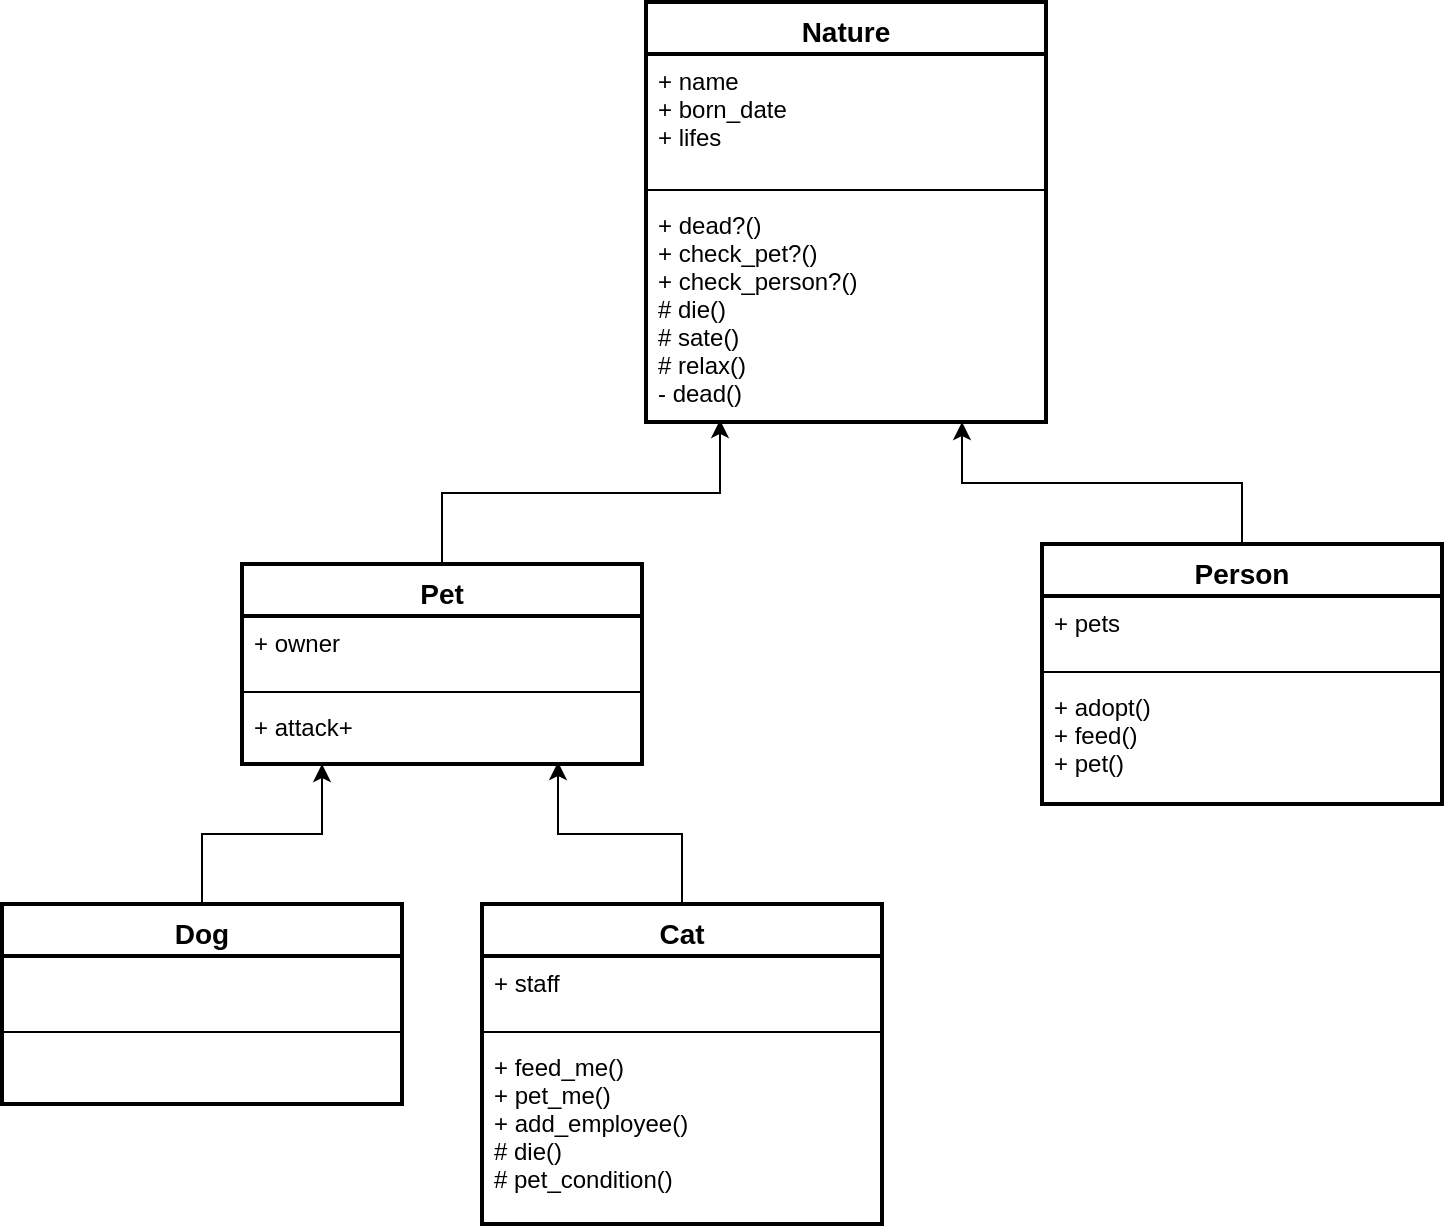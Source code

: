 <mxfile version="12.2.9" type="device" pages="1"><diagram name="Page-1" id="c4acf3e9-155e-7222-9cf6-157b1a14988f"><mxGraphModel dx="2403" dy="918" grid="1" gridSize="10" guides="1" tooltips="1" connect="1" arrows="1" fold="1" page="1" pageScale="1" pageWidth="850" pageHeight="1100" background="#ffffff" math="0" shadow="0"><root><mxCell id="0"/><mxCell id="1" parent="0"/><mxCell id="dPhpxuenO0eas6YknIqI-36" value="Nature" style="swimlane;fontStyle=1;align=center;verticalAlign=top;childLayout=stackLayout;horizontal=1;startSize=26;horizontalStack=0;resizeParent=1;resizeParentMax=0;resizeLast=0;collapsible=1;marginBottom=0;labelBackgroundColor=none;strokeWidth=2;fillColor=none;fontFamily=Helvetica;fontSize=14;" parent="1" vertex="1"><mxGeometry x="322" y="69" width="200" height="210" as="geometry"/></mxCell><mxCell id="dPhpxuenO0eas6YknIqI-37" value="+ name&#10;+ born_date&#10;+ lifes" style="text;strokeColor=none;fillColor=none;align=left;verticalAlign=top;spacingLeft=4;spacingRight=4;overflow=hidden;rotatable=0;points=[[0,0.5],[1,0.5]];portConstraint=eastwest;" parent="dPhpxuenO0eas6YknIqI-36" vertex="1"><mxGeometry y="26" width="200" height="64" as="geometry"/></mxCell><mxCell id="dPhpxuenO0eas6YknIqI-38" value="" style="line;strokeWidth=1;fillColor=none;align=left;verticalAlign=middle;spacingTop=-1;spacingLeft=3;spacingRight=3;rotatable=0;labelPosition=right;points=[];portConstraint=eastwest;" parent="dPhpxuenO0eas6YknIqI-36" vertex="1"><mxGeometry y="90" width="200" height="8" as="geometry"/></mxCell><mxCell id="dPhpxuenO0eas6YknIqI-39" value="+ dead?()&#10;+ check_pet?()&#10;+ check_person?()&#10;# die()&#10;# sate()&#10;# relax()&#10;- dead()" style="text;strokeColor=none;fillColor=none;align=left;verticalAlign=top;spacingLeft=4;spacingRight=4;overflow=hidden;rotatable=0;points=[[0,0.5],[1,0.5]];portConstraint=eastwest;" parent="dPhpxuenO0eas6YknIqI-36" vertex="1"><mxGeometry y="98" width="200" height="112" as="geometry"/></mxCell><mxCell id="IWXWbfh1i16H-sAPIYDh-5" style="edgeStyle=orthogonalEdgeStyle;rounded=0;orthogonalLoop=1;jettySize=auto;html=1;entryX=0.79;entryY=1;entryDx=0;entryDy=0;entryPerimeter=0;" edge="1" parent="1" source="IWXWbfh1i16H-sAPIYDh-1" target="dPhpxuenO0eas6YknIqI-39"><mxGeometry relative="1" as="geometry"/></mxCell><mxCell id="IWXWbfh1i16H-sAPIYDh-1" value="Person" style="swimlane;fontStyle=1;align=center;verticalAlign=top;childLayout=stackLayout;horizontal=1;startSize=26;horizontalStack=0;resizeParent=1;resizeParentMax=0;resizeLast=0;collapsible=1;marginBottom=0;labelBackgroundColor=none;strokeWidth=2;fillColor=none;fontFamily=Helvetica;fontSize=14;" vertex="1" parent="1"><mxGeometry x="520" y="340" width="200" height="130" as="geometry"/></mxCell><mxCell id="IWXWbfh1i16H-sAPIYDh-2" value="+ pets" style="text;strokeColor=none;fillColor=none;align=left;verticalAlign=top;spacingLeft=4;spacingRight=4;overflow=hidden;rotatable=0;points=[[0,0.5],[1,0.5]];portConstraint=eastwest;" vertex="1" parent="IWXWbfh1i16H-sAPIYDh-1"><mxGeometry y="26" width="200" height="34" as="geometry"/></mxCell><mxCell id="IWXWbfh1i16H-sAPIYDh-3" value="" style="line;strokeWidth=1;fillColor=none;align=left;verticalAlign=middle;spacingTop=-1;spacingLeft=3;spacingRight=3;rotatable=0;labelPosition=right;points=[];portConstraint=eastwest;" vertex="1" parent="IWXWbfh1i16H-sAPIYDh-1"><mxGeometry y="60" width="200" height="8" as="geometry"/></mxCell><mxCell id="IWXWbfh1i16H-sAPIYDh-4" value="+ adopt()&#10;+ feed()&#10;+ pet()" style="text;strokeColor=none;fillColor=none;align=left;verticalAlign=top;spacingLeft=4;spacingRight=4;overflow=hidden;rotatable=0;points=[[0,0.5],[1,0.5]];portConstraint=eastwest;" vertex="1" parent="IWXWbfh1i16H-sAPIYDh-1"><mxGeometry y="68" width="200" height="62" as="geometry"/></mxCell><mxCell id="IWXWbfh1i16H-sAPIYDh-10" style="edgeStyle=orthogonalEdgeStyle;rounded=0;orthogonalLoop=1;jettySize=auto;html=1;entryX=0.185;entryY=0.991;entryDx=0;entryDy=0;entryPerimeter=0;" edge="1" parent="1" source="IWXWbfh1i16H-sAPIYDh-6" target="dPhpxuenO0eas6YknIqI-39"><mxGeometry relative="1" as="geometry"/></mxCell><mxCell id="IWXWbfh1i16H-sAPIYDh-6" value="Pet" style="swimlane;fontStyle=1;align=center;verticalAlign=top;childLayout=stackLayout;horizontal=1;startSize=26;horizontalStack=0;resizeParent=1;resizeParentMax=0;resizeLast=0;collapsible=1;marginBottom=0;labelBackgroundColor=none;strokeWidth=2;fillColor=none;fontFamily=Helvetica;fontSize=14;" vertex="1" parent="1"><mxGeometry x="120" y="350" width="200" height="100" as="geometry"/></mxCell><mxCell id="IWXWbfh1i16H-sAPIYDh-7" value="+ owner" style="text;strokeColor=none;fillColor=none;align=left;verticalAlign=top;spacingLeft=4;spacingRight=4;overflow=hidden;rotatable=0;points=[[0,0.5],[1,0.5]];portConstraint=eastwest;" vertex="1" parent="IWXWbfh1i16H-sAPIYDh-6"><mxGeometry y="26" width="200" height="34" as="geometry"/></mxCell><mxCell id="IWXWbfh1i16H-sAPIYDh-8" value="" style="line;strokeWidth=1;fillColor=none;align=left;verticalAlign=middle;spacingTop=-1;spacingLeft=3;spacingRight=3;rotatable=0;labelPosition=right;points=[];portConstraint=eastwest;" vertex="1" parent="IWXWbfh1i16H-sAPIYDh-6"><mxGeometry y="60" width="200" height="8" as="geometry"/></mxCell><mxCell id="IWXWbfh1i16H-sAPIYDh-9" value="+ attack+" style="text;strokeColor=none;fillColor=none;align=left;verticalAlign=top;spacingLeft=4;spacingRight=4;overflow=hidden;rotatable=0;points=[[0,0.5],[1,0.5]];portConstraint=eastwest;" vertex="1" parent="IWXWbfh1i16H-sAPIYDh-6"><mxGeometry y="68" width="200" height="32" as="geometry"/></mxCell><mxCell id="IWXWbfh1i16H-sAPIYDh-15" style="edgeStyle=orthogonalEdgeStyle;rounded=0;orthogonalLoop=1;jettySize=auto;html=1;entryX=0.2;entryY=1;entryDx=0;entryDy=0;entryPerimeter=0;" edge="1" parent="1" source="IWXWbfh1i16H-sAPIYDh-11" target="IWXWbfh1i16H-sAPIYDh-9"><mxGeometry relative="1" as="geometry"/></mxCell><mxCell id="IWXWbfh1i16H-sAPIYDh-11" value="Dog" style="swimlane;fontStyle=1;align=center;verticalAlign=top;childLayout=stackLayout;horizontal=1;startSize=26;horizontalStack=0;resizeParent=1;resizeParentMax=0;resizeLast=0;collapsible=1;marginBottom=0;labelBackgroundColor=none;strokeWidth=2;fillColor=none;fontFamily=Helvetica;fontSize=14;" vertex="1" parent="1"><mxGeometry y="520" width="200" height="100" as="geometry"/></mxCell><mxCell id="IWXWbfh1i16H-sAPIYDh-12" value=" " style="text;strokeColor=none;fillColor=none;align=left;verticalAlign=top;spacingLeft=4;spacingRight=4;overflow=hidden;rotatable=0;points=[[0,0.5],[1,0.5]];portConstraint=eastwest;" vertex="1" parent="IWXWbfh1i16H-sAPIYDh-11"><mxGeometry y="26" width="200" height="34" as="geometry"/></mxCell><mxCell id="IWXWbfh1i16H-sAPIYDh-13" value="" style="line;strokeWidth=1;fillColor=none;align=left;verticalAlign=middle;spacingTop=-1;spacingLeft=3;spacingRight=3;rotatable=0;labelPosition=right;points=[];portConstraint=eastwest;" vertex="1" parent="IWXWbfh1i16H-sAPIYDh-11"><mxGeometry y="60" width="200" height="8" as="geometry"/></mxCell><mxCell id="IWXWbfh1i16H-sAPIYDh-14" value=" " style="text;strokeColor=none;fillColor=none;align=left;verticalAlign=top;spacingLeft=4;spacingRight=4;overflow=hidden;rotatable=0;points=[[0,0.5],[1,0.5]];portConstraint=eastwest;" vertex="1" parent="IWXWbfh1i16H-sAPIYDh-11"><mxGeometry y="68" width="200" height="32" as="geometry"/></mxCell><mxCell id="IWXWbfh1i16H-sAPIYDh-21" style="edgeStyle=orthogonalEdgeStyle;rounded=0;orthogonalLoop=1;jettySize=auto;html=1;entryX=0.79;entryY=0.969;entryDx=0;entryDy=0;entryPerimeter=0;" edge="1" parent="1" source="IWXWbfh1i16H-sAPIYDh-16" target="IWXWbfh1i16H-sAPIYDh-9"><mxGeometry relative="1" as="geometry"/></mxCell><mxCell id="IWXWbfh1i16H-sAPIYDh-16" value="Cat" style="swimlane;fontStyle=1;align=center;verticalAlign=top;childLayout=stackLayout;horizontal=1;startSize=26;horizontalStack=0;resizeParent=1;resizeParentMax=0;resizeLast=0;collapsible=1;marginBottom=0;labelBackgroundColor=none;strokeWidth=2;fillColor=none;fontFamily=Helvetica;fontSize=14;" vertex="1" parent="1"><mxGeometry x="240" y="520" width="200" height="160" as="geometry"/></mxCell><mxCell id="IWXWbfh1i16H-sAPIYDh-17" value="+ staff" style="text;strokeColor=none;fillColor=none;align=left;verticalAlign=top;spacingLeft=4;spacingRight=4;overflow=hidden;rotatable=0;points=[[0,0.5],[1,0.5]];portConstraint=eastwest;" vertex="1" parent="IWXWbfh1i16H-sAPIYDh-16"><mxGeometry y="26" width="200" height="34" as="geometry"/></mxCell><mxCell id="IWXWbfh1i16H-sAPIYDh-18" value="" style="line;strokeWidth=1;fillColor=none;align=left;verticalAlign=middle;spacingTop=-1;spacingLeft=3;spacingRight=3;rotatable=0;labelPosition=right;points=[];portConstraint=eastwest;" vertex="1" parent="IWXWbfh1i16H-sAPIYDh-16"><mxGeometry y="60" width="200" height="8" as="geometry"/></mxCell><mxCell id="IWXWbfh1i16H-sAPIYDh-19" value="+ feed_me()&#10;+ pet_me()&#10;+ add_employee()&#10;# die()&#10;# pet_condition()" style="text;strokeColor=none;fillColor=none;align=left;verticalAlign=top;spacingLeft=4;spacingRight=4;overflow=hidden;rotatable=0;points=[[0,0.5],[1,0.5]];portConstraint=eastwest;" vertex="1" parent="IWXWbfh1i16H-sAPIYDh-16"><mxGeometry y="68" width="200" height="92" as="geometry"/></mxCell></root></mxGraphModel></diagram></mxfile>